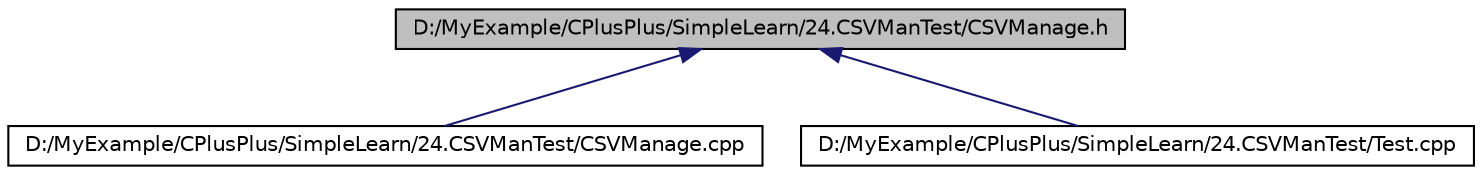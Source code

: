 digraph G
{
  edge [fontname="Helvetica",fontsize="10",labelfontname="Helvetica",labelfontsize="10"];
  node [fontname="Helvetica",fontsize="10",shape=record];
  Node1 [label="D:/MyExample/CPlusPlus/SimpleLearn/24.CSVManTest/CSVManage.h",height=0.2,width=0.4,color="black", fillcolor="grey75", style="filled" fontcolor="black"];
  Node1 -> Node2 [dir="back",color="midnightblue",fontsize="10",style="solid",fontname="Helvetica"];
  Node2 [label="D:/MyExample/CPlusPlus/SimpleLearn/24.CSVManTest/CSVManage.cpp",height=0.2,width=0.4,color="black", fillcolor="white", style="filled",URL="$_c_s_v_manage_8cpp.html",tooltip="CSV文件管理类 源文件"];
  Node1 -> Node3 [dir="back",color="midnightblue",fontsize="10",style="solid",fontname="Helvetica"];
  Node3 [label="D:/MyExample/CPlusPlus/SimpleLearn/24.CSVManTest/Test.cpp",height=0.2,width=0.4,color="black", fillcolor="white", style="filled",URL="$_test_8cpp.html",tooltip="CSV文件管理类 测试代码"];
}
